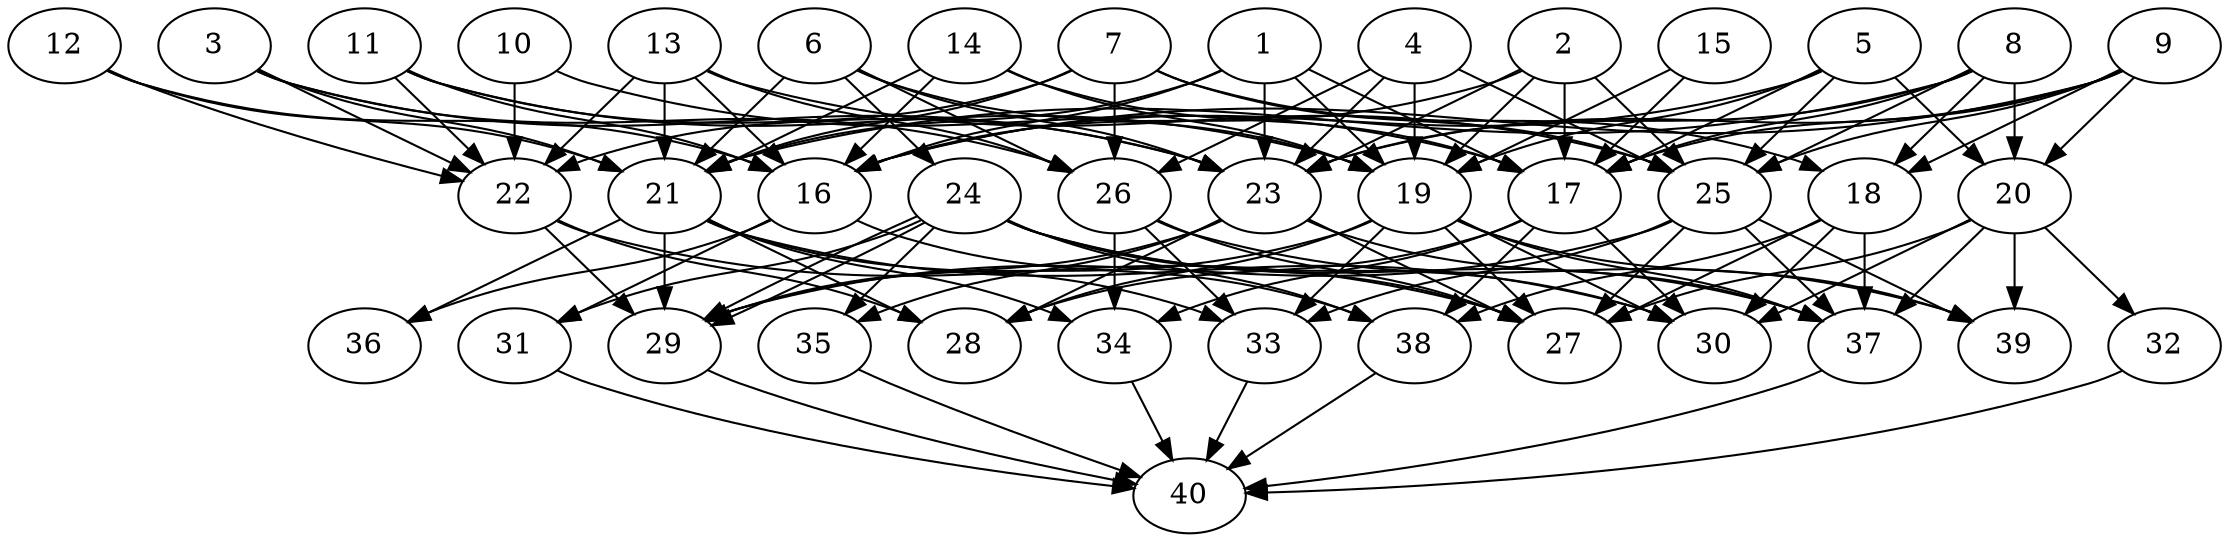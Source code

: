 // DAG automatically generated by daggen at Thu Oct  3 14:06:50 2019
// ./daggen --dot -n 40 --ccr 0.4 --fat 0.7 --regular 0.7 --density 0.7 --mindata 5242880 --maxdata 52428800 
digraph G {
  1 [size="56345600", alpha="0.08", expect_size="22538240"] 
  1 -> 16 [size ="22538240"]
  1 -> 17 [size ="22538240"]
  1 -> 19 [size ="22538240"]
  1 -> 21 [size ="22538240"]
  1 -> 23 [size ="22538240"]
  2 [size="41228800", alpha="0.00", expect_size="16491520"] 
  2 -> 16 [size ="16491520"]
  2 -> 17 [size ="16491520"]
  2 -> 19 [size ="16491520"]
  2 -> 23 [size ="16491520"]
  2 -> 25 [size ="16491520"]
  3 [size="107911680", alpha="0.07", expect_size="43164672"] 
  3 -> 21 [size ="43164672"]
  3 -> 22 [size ="43164672"]
  3 -> 23 [size ="43164672"]
  3 -> 26 [size ="43164672"]
  4 [size="17192960", alpha="0.17", expect_size="6877184"] 
  4 -> 19 [size ="6877184"]
  4 -> 23 [size ="6877184"]
  4 -> 25 [size ="6877184"]
  4 -> 26 [size ="6877184"]
  5 [size="28216320", alpha="0.18", expect_size="11286528"] 
  5 -> 16 [size ="11286528"]
  5 -> 17 [size ="11286528"]
  5 -> 19 [size ="11286528"]
  5 -> 20 [size ="11286528"]
  5 -> 25 [size ="11286528"]
  6 [size="127654400", alpha="0.18", expect_size="51061760"] 
  6 -> 19 [size ="51061760"]
  6 -> 21 [size ="51061760"]
  6 -> 23 [size ="51061760"]
  6 -> 24 [size ="51061760"]
  6 -> 26 [size ="51061760"]
  7 [size="72135680", alpha="0.07", expect_size="28854272"] 
  7 -> 18 [size ="28854272"]
  7 -> 21 [size ="28854272"]
  7 -> 22 [size ="28854272"]
  7 -> 25 [size ="28854272"]
  7 -> 26 [size ="28854272"]
  8 [size="27200000", alpha="0.07", expect_size="10880000"] 
  8 -> 17 [size ="10880000"]
  8 -> 18 [size ="10880000"]
  8 -> 20 [size ="10880000"]
  8 -> 21 [size ="10880000"]
  8 -> 23 [size ="10880000"]
  8 -> 25 [size ="10880000"]
  9 [size="118707200", alpha="0.01", expect_size="47482880"] 
  9 -> 16 [size ="47482880"]
  9 -> 17 [size ="47482880"]
  9 -> 18 [size ="47482880"]
  9 -> 20 [size ="47482880"]
  9 -> 23 [size ="47482880"]
  9 -> 25 [size ="47482880"]
  10 [size="102924800", alpha="0.12", expect_size="41169920"] 
  10 -> 17 [size ="41169920"]
  10 -> 22 [size ="41169920"]
  11 [size="37399040", alpha="0.06", expect_size="14959616"] 
  11 -> 16 [size ="14959616"]
  11 -> 19 [size ="14959616"]
  11 -> 22 [size ="14959616"]
  11 -> 23 [size ="14959616"]
  12 [size="85962240", alpha="0.09", expect_size="34384896"] 
  12 -> 16 [size ="34384896"]
  12 -> 21 [size ="34384896"]
  12 -> 22 [size ="34384896"]
  13 [size="87669760", alpha="0.09", expect_size="35067904"] 
  13 -> 16 [size ="35067904"]
  13 -> 21 [size ="35067904"]
  13 -> 22 [size ="35067904"]
  13 -> 25 [size ="35067904"]
  13 -> 26 [size ="35067904"]
  14 [size="126676480", alpha="0.07", expect_size="50670592"] 
  14 -> 16 [size ="50670592"]
  14 -> 17 [size ="50670592"]
  14 -> 19 [size ="50670592"]
  14 -> 21 [size ="50670592"]
  15 [size="107317760", alpha="0.15", expect_size="42927104"] 
  15 -> 17 [size ="42927104"]
  15 -> 19 [size ="42927104"]
  16 [size="95649280", alpha="0.12", expect_size="38259712"] 
  16 -> 31 [size ="38259712"]
  16 -> 36 [size ="38259712"]
  16 -> 38 [size ="38259712"]
  17 [size="85342720", alpha="0.04", expect_size="34137088"] 
  17 -> 28 [size ="34137088"]
  17 -> 30 [size ="34137088"]
  17 -> 34 [size ="34137088"]
  17 -> 38 [size ="34137088"]
  18 [size="129338880", alpha="0.13", expect_size="51735552"] 
  18 -> 27 [size ="51735552"]
  18 -> 30 [size ="51735552"]
  18 -> 37 [size ="51735552"]
  18 -> 38 [size ="51735552"]
  19 [size="53363200", alpha="0.19", expect_size="21345280"] 
  19 -> 27 [size ="21345280"]
  19 -> 28 [size ="21345280"]
  19 -> 29 [size ="21345280"]
  19 -> 30 [size ="21345280"]
  19 -> 33 [size ="21345280"]
  19 -> 37 [size ="21345280"]
  19 -> 39 [size ="21345280"]
  20 [size="58828800", alpha="0.11", expect_size="23531520"] 
  20 -> 27 [size ="23531520"]
  20 -> 30 [size ="23531520"]
  20 -> 32 [size ="23531520"]
  20 -> 37 [size ="23531520"]
  20 -> 39 [size ="23531520"]
  21 [size="13765120", alpha="0.09", expect_size="5506048"] 
  21 -> 28 [size ="5506048"]
  21 -> 29 [size ="5506048"]
  21 -> 30 [size ="5506048"]
  21 -> 33 [size ="5506048"]
  21 -> 34 [size ="5506048"]
  21 -> 36 [size ="5506048"]
  22 [size="50327040", alpha="0.13", expect_size="20130816"] 
  22 -> 27 [size ="20130816"]
  22 -> 28 [size ="20130816"]
  22 -> 29 [size ="20130816"]
  23 [size="105597440", alpha="0.13", expect_size="42238976"] 
  23 -> 27 [size ="42238976"]
  23 -> 28 [size ="42238976"]
  23 -> 29 [size ="42238976"]
  23 -> 35 [size ="42238976"]
  23 -> 37 [size ="42238976"]
  24 [size="40005120", alpha="0.13", expect_size="16002048"] 
  24 -> 27 [size ="16002048"]
  24 -> 29 [size ="16002048"]
  24 -> 29 [size ="16002048"]
  24 -> 30 [size ="16002048"]
  24 -> 31 [size ="16002048"]
  24 -> 35 [size ="16002048"]
  24 -> 37 [size ="16002048"]
  24 -> 38 [size ="16002048"]
  25 [size="82611200", alpha="0.16", expect_size="33044480"] 
  25 -> 27 [size ="33044480"]
  25 -> 29 [size ="33044480"]
  25 -> 33 [size ="33044480"]
  25 -> 37 [size ="33044480"]
  25 -> 39 [size ="33044480"]
  26 [size="50467840", alpha="0.19", expect_size="20187136"] 
  26 -> 27 [size ="20187136"]
  26 -> 33 [size ="20187136"]
  26 -> 34 [size ="20187136"]
  26 -> 39 [size ="20187136"]
  27 [size="123722240", alpha="0.11", expect_size="49488896"] 
  28 [size="28876800", alpha="0.06", expect_size="11550720"] 
  29 [size="106869760", alpha="0.19", expect_size="42747904"] 
  29 -> 40 [size ="42747904"]
  30 [size="100810240", alpha="0.07", expect_size="40324096"] 
  31 [size="45099520", alpha="0.19", expect_size="18039808"] 
  31 -> 40 [size ="18039808"]
  32 [size="100948480", alpha="0.03", expect_size="40379392"] 
  32 -> 40 [size ="40379392"]
  33 [size="60546560", alpha="0.00", expect_size="24218624"] 
  33 -> 40 [size ="24218624"]
  34 [size="18703360", alpha="0.17", expect_size="7481344"] 
  34 -> 40 [size ="7481344"]
  35 [size="97469440", alpha="0.09", expect_size="38987776"] 
  35 -> 40 [size ="38987776"]
  36 [size="76021760", alpha="0.15", expect_size="30408704"] 
  37 [size="68912640", alpha="0.14", expect_size="27565056"] 
  37 -> 40 [size ="27565056"]
  38 [size="17205760", alpha="0.12", expect_size="6882304"] 
  38 -> 40 [size ="6882304"]
  39 [size="52963840", alpha="0.17", expect_size="21185536"] 
  40 [size="45854720", alpha="0.10", expect_size="18341888"] 
}
